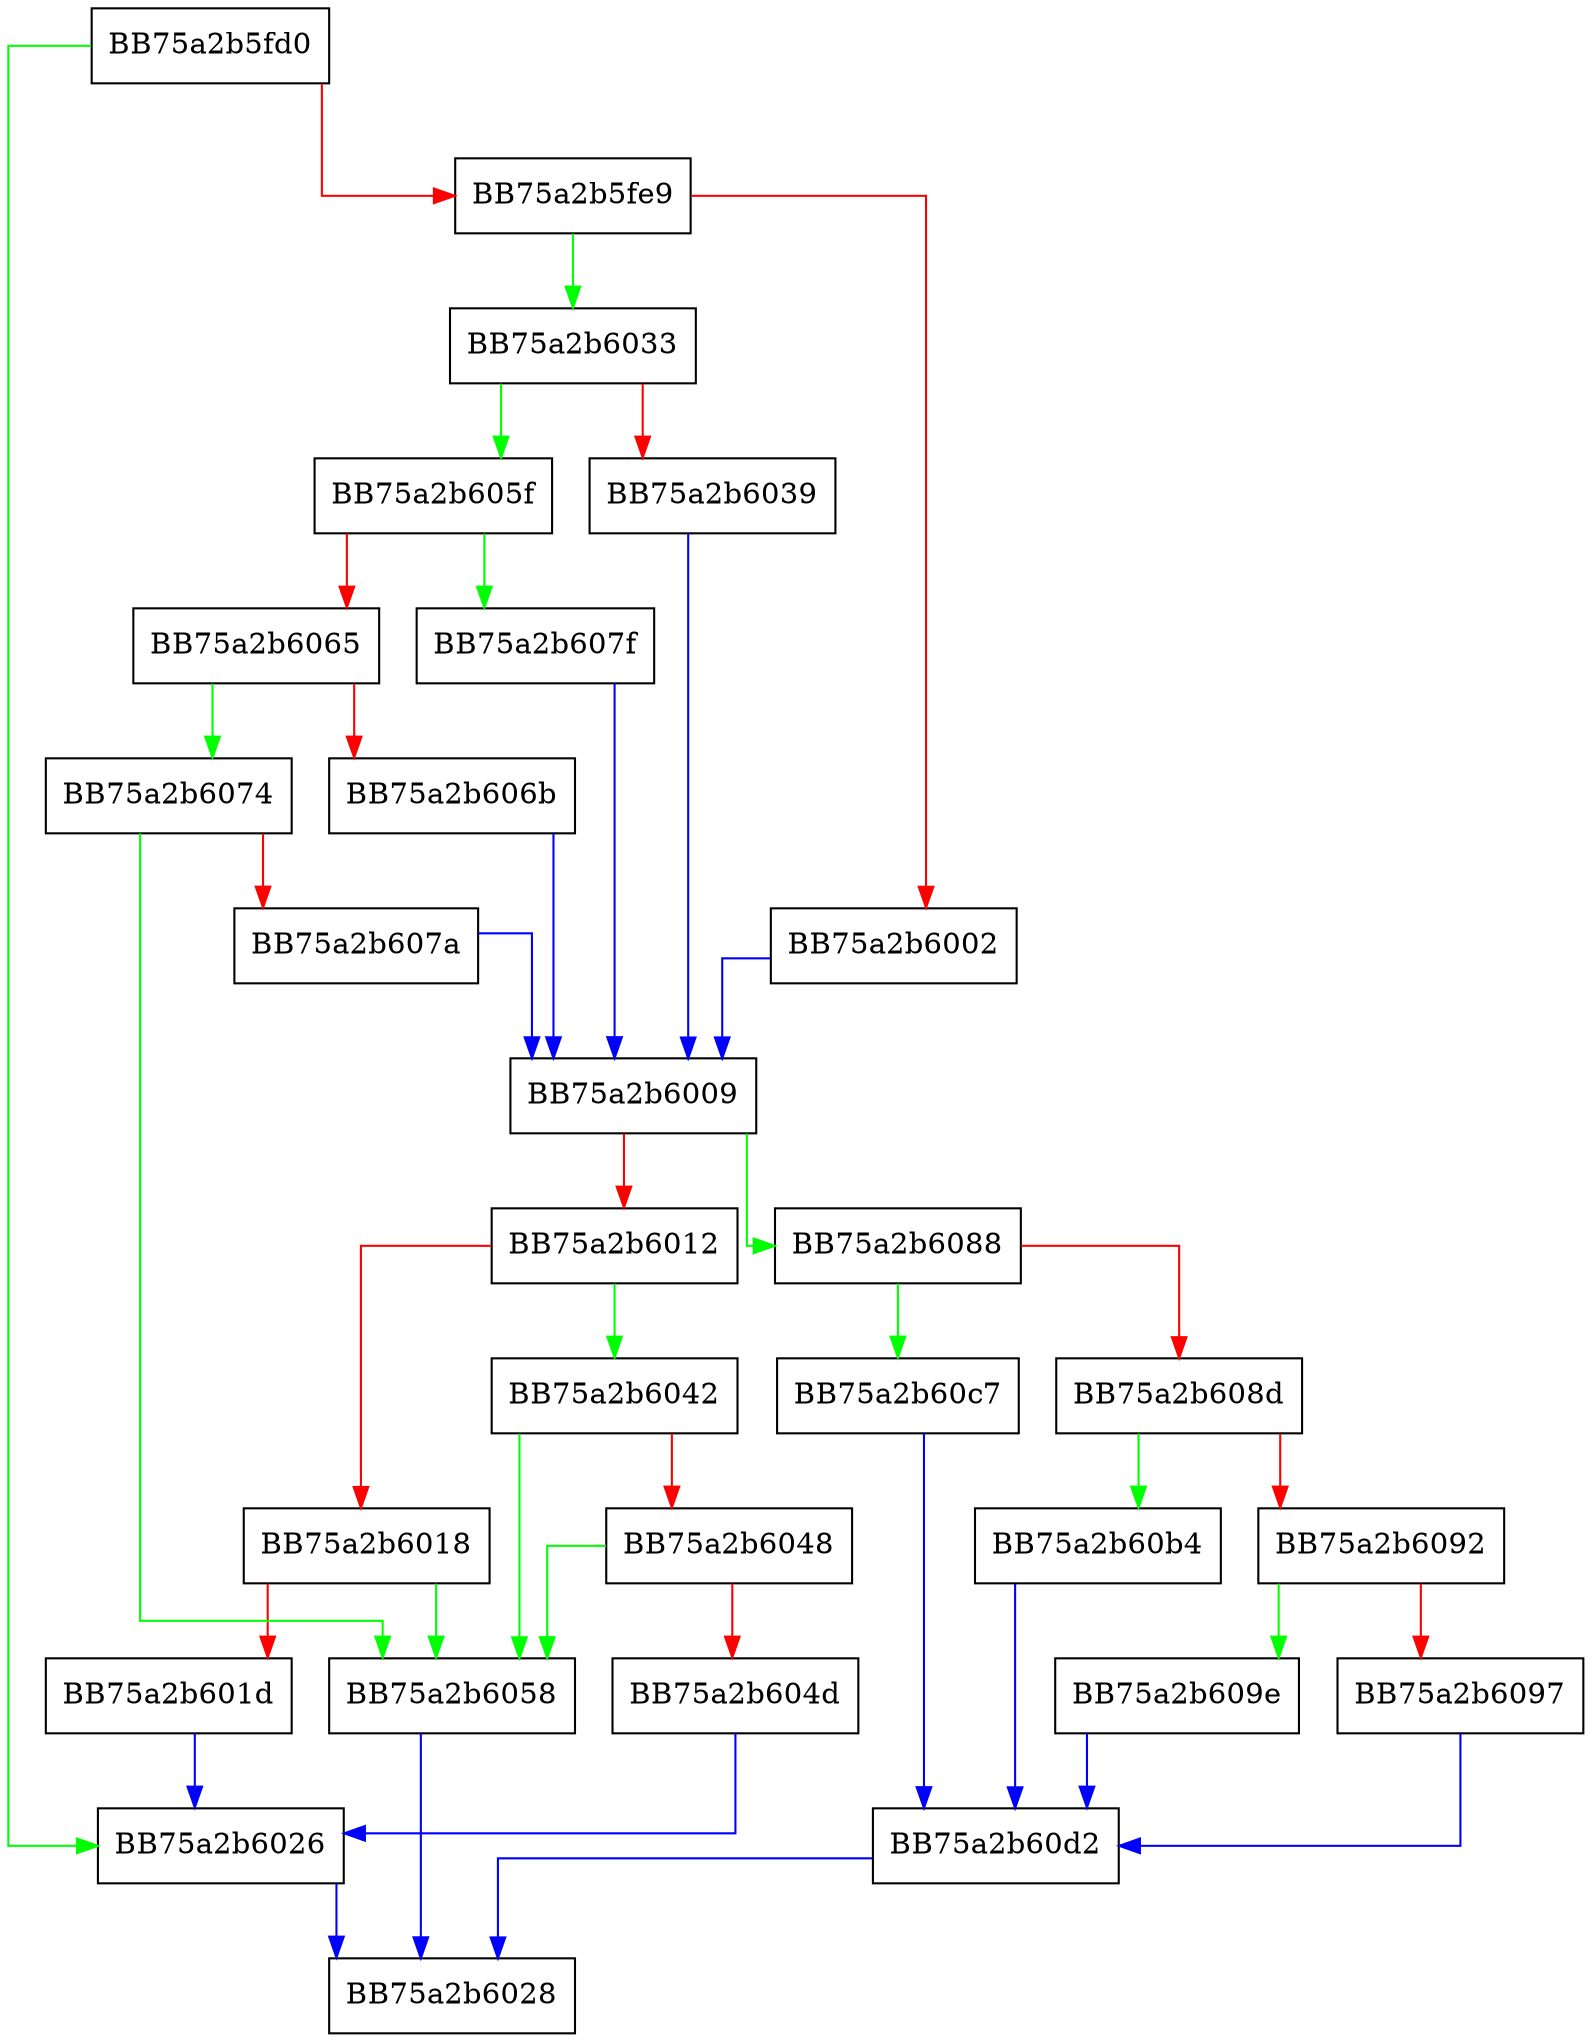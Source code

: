 digraph ecApplyPropChange {
  node [shape="box"];
  graph [splines=ortho];
  BB75a2b5fd0 -> BB75a2b6026 [color="green"];
  BB75a2b5fd0 -> BB75a2b5fe9 [color="red"];
  BB75a2b5fe9 -> BB75a2b6033 [color="green"];
  BB75a2b5fe9 -> BB75a2b6002 [color="red"];
  BB75a2b6002 -> BB75a2b6009 [color="blue"];
  BB75a2b6009 -> BB75a2b6088 [color="green"];
  BB75a2b6009 -> BB75a2b6012 [color="red"];
  BB75a2b6012 -> BB75a2b6042 [color="green"];
  BB75a2b6012 -> BB75a2b6018 [color="red"];
  BB75a2b6018 -> BB75a2b6058 [color="green"];
  BB75a2b6018 -> BB75a2b601d [color="red"];
  BB75a2b601d -> BB75a2b6026 [color="blue"];
  BB75a2b6026 -> BB75a2b6028 [color="blue"];
  BB75a2b6033 -> BB75a2b605f [color="green"];
  BB75a2b6033 -> BB75a2b6039 [color="red"];
  BB75a2b6039 -> BB75a2b6009 [color="blue"];
  BB75a2b6042 -> BB75a2b6058 [color="green"];
  BB75a2b6042 -> BB75a2b6048 [color="red"];
  BB75a2b6048 -> BB75a2b6058 [color="green"];
  BB75a2b6048 -> BB75a2b604d [color="red"];
  BB75a2b604d -> BB75a2b6026 [color="blue"];
  BB75a2b6058 -> BB75a2b6028 [color="blue"];
  BB75a2b605f -> BB75a2b607f [color="green"];
  BB75a2b605f -> BB75a2b6065 [color="red"];
  BB75a2b6065 -> BB75a2b6074 [color="green"];
  BB75a2b6065 -> BB75a2b606b [color="red"];
  BB75a2b606b -> BB75a2b6009 [color="blue"];
  BB75a2b6074 -> BB75a2b6058 [color="green"];
  BB75a2b6074 -> BB75a2b607a [color="red"];
  BB75a2b607a -> BB75a2b6009 [color="blue"];
  BB75a2b607f -> BB75a2b6009 [color="blue"];
  BB75a2b6088 -> BB75a2b60c7 [color="green"];
  BB75a2b6088 -> BB75a2b608d [color="red"];
  BB75a2b608d -> BB75a2b60b4 [color="green"];
  BB75a2b608d -> BB75a2b6092 [color="red"];
  BB75a2b6092 -> BB75a2b609e [color="green"];
  BB75a2b6092 -> BB75a2b6097 [color="red"];
  BB75a2b6097 -> BB75a2b60d2 [color="blue"];
  BB75a2b609e -> BB75a2b60d2 [color="blue"];
  BB75a2b60b4 -> BB75a2b60d2 [color="blue"];
  BB75a2b60c7 -> BB75a2b60d2 [color="blue"];
  BB75a2b60d2 -> BB75a2b6028 [color="blue"];
}